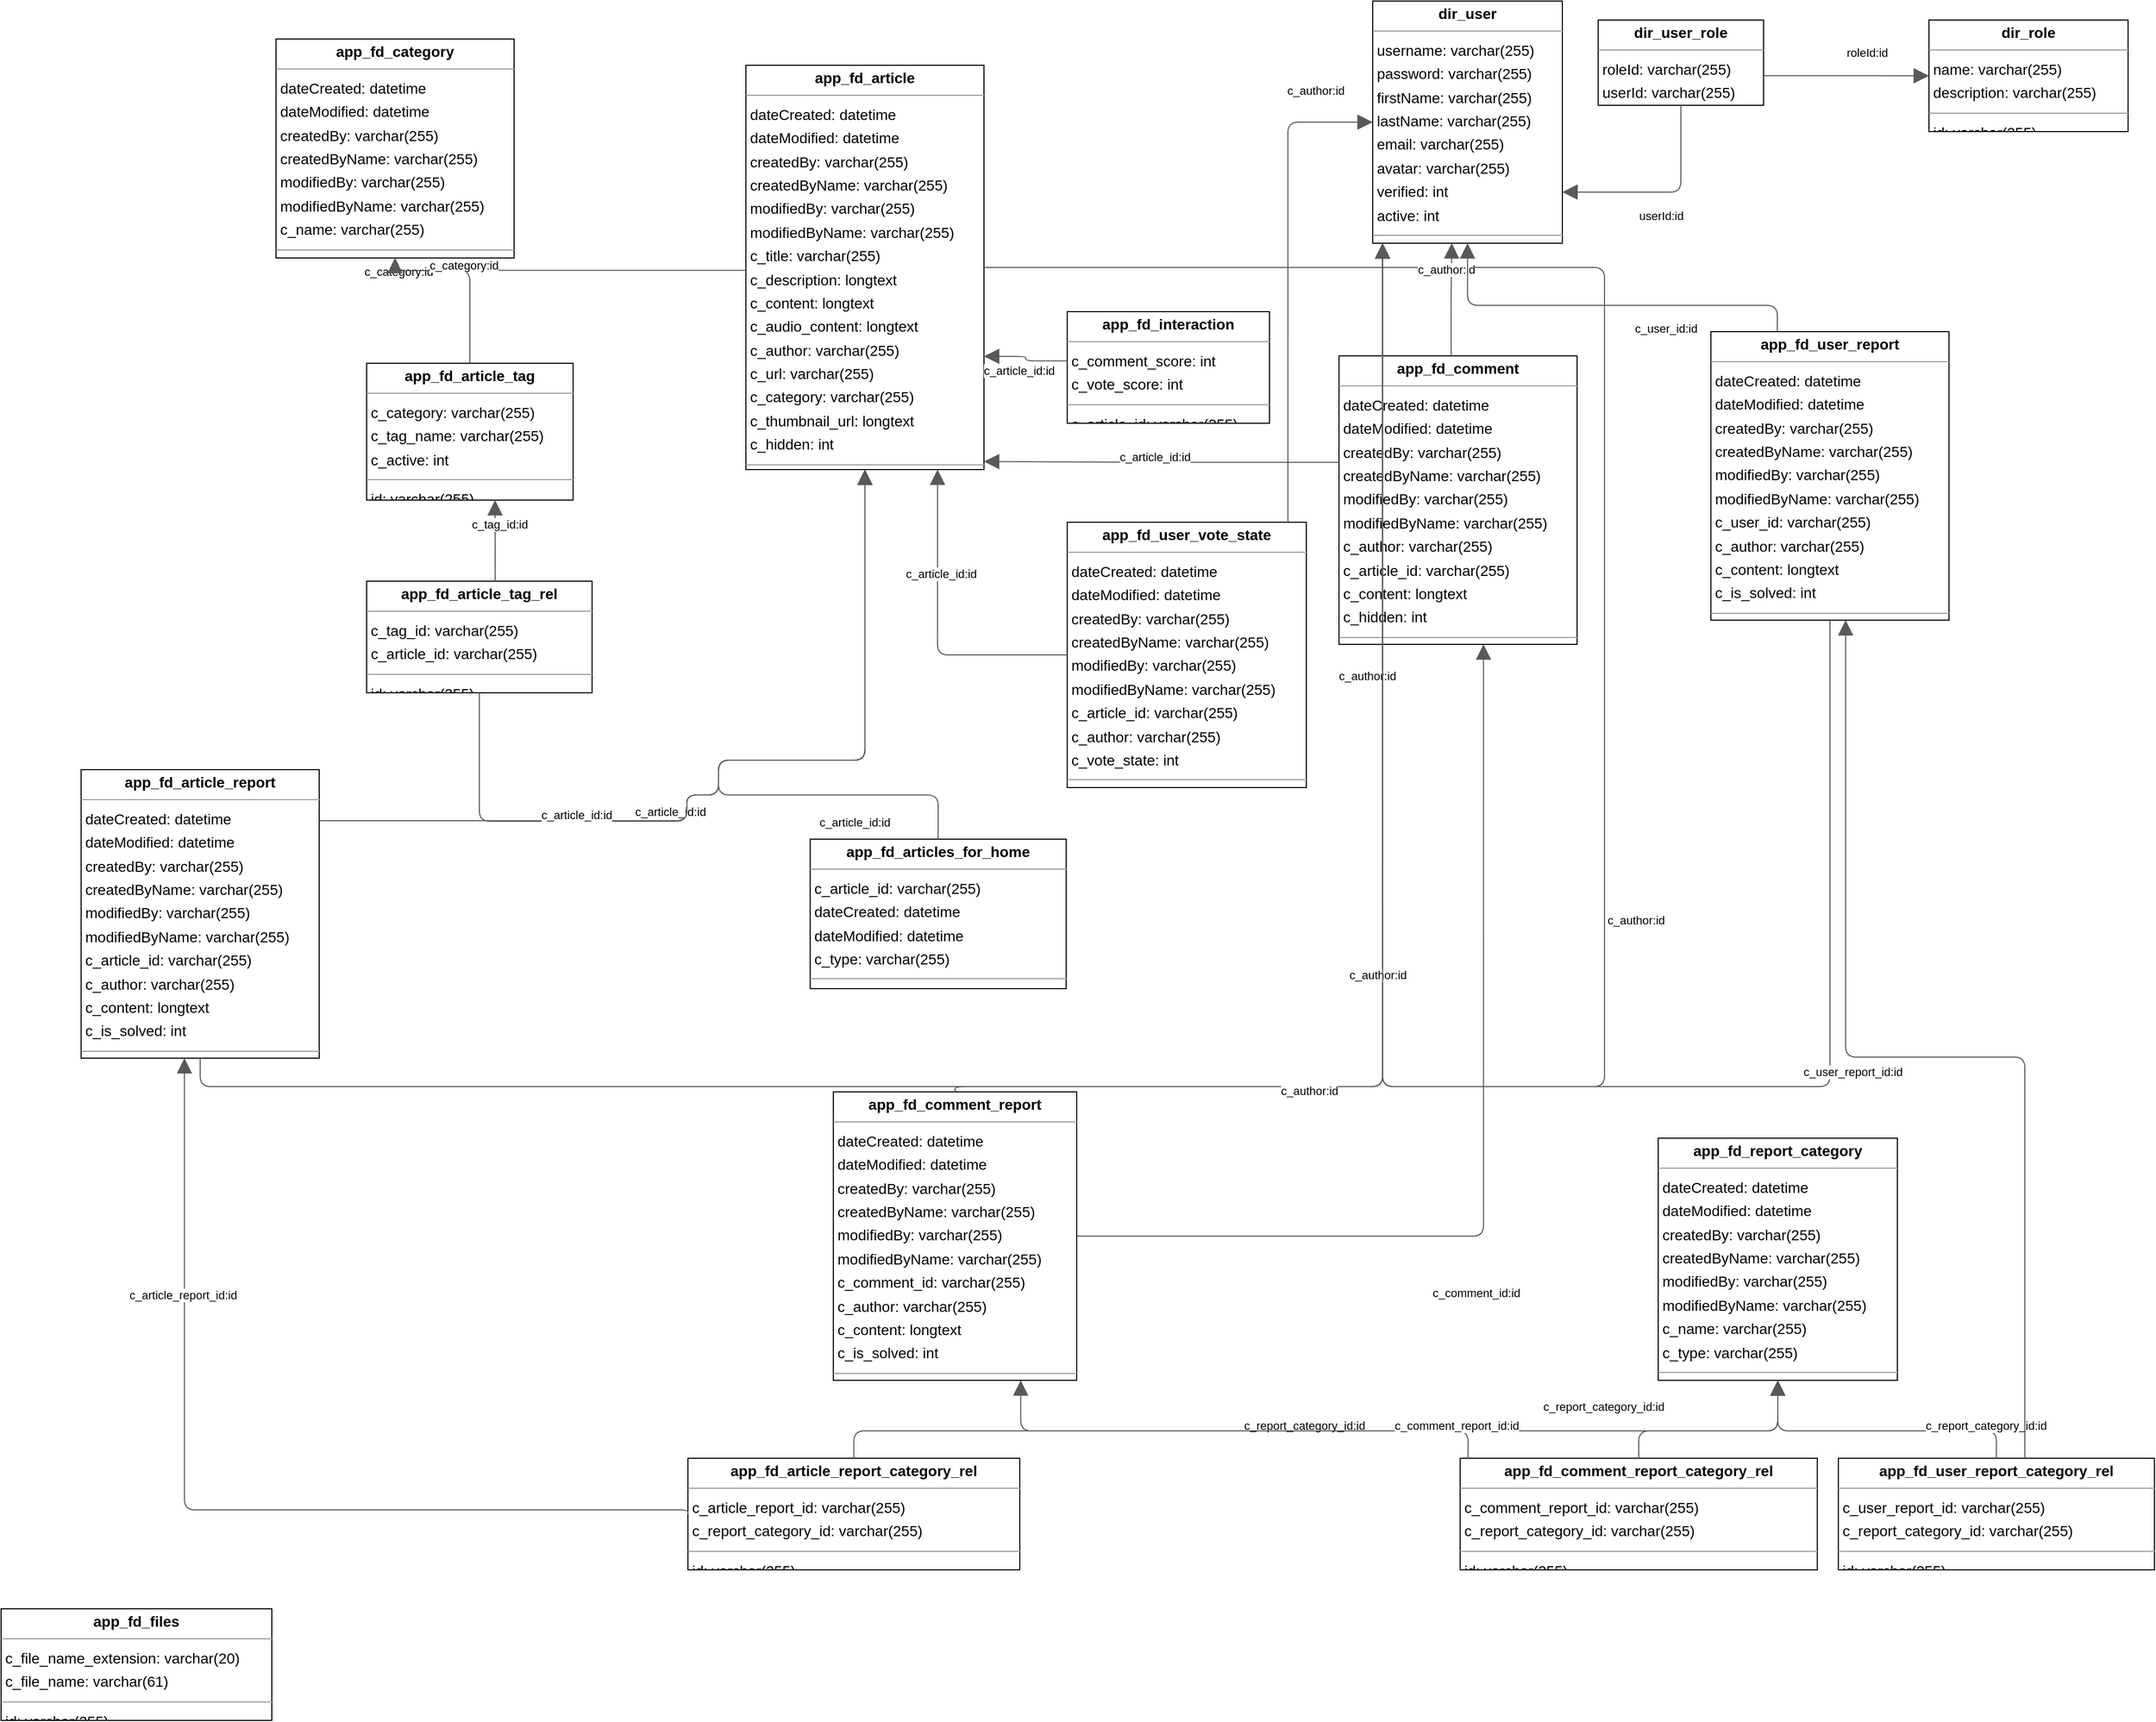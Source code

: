 <mxGraphModel dx="0" dy="0" grid="1" gridSize="10" guides="1" tooltips="1" connect="1" arrows="1" fold="1" page="0" pageScale="1" background="none" math="0" shadow="0">
  <root>
    <mxCell id="0" />
    <mxCell id="1" parent="0" />
    <mxCell id="node13" parent="1" vertex="1" value="&lt;p style=&quot;margin:0px;margin-top:4px;text-align:center;&quot;&gt;&lt;b&gt;app_fd_article&lt;/b&gt;&lt;/p&gt;&lt;hr size=&quot;1&quot;/&gt;&lt;p style=&quot;margin:0 0 0 4px;line-height:1.6;&quot;&gt; dateCreated: datetime&lt;br/&gt; dateModified: datetime&lt;br/&gt; createdBy: varchar(255)&lt;br/&gt; createdByName: varchar(255)&lt;br/&gt; modifiedBy: varchar(255)&lt;br/&gt; modifiedByName: varchar(255)&lt;br/&gt; c_title: varchar(255)&lt;br/&gt; c_description: longtext&lt;br/&gt; c_content: longtext&lt;br/&gt; c_audio_content: longtext&lt;br/&gt; c_author: varchar(255)&lt;br/&gt; c_url: varchar(255)&lt;br/&gt; c_category: varchar(255)&lt;br/&gt; c_thumbnail_url: longtext&lt;br/&gt; c_hidden: int&lt;/p&gt;&lt;hr size=&quot;1&quot;/&gt;&lt;p style=&quot;margin:0 0 0 4px;line-height:1.6;&quot;&gt; id: varchar(255)&lt;/p&gt;" style="verticalAlign=top;align=left;overflow=fill;fontSize=14;fontFamily=Helvetica;html=1;rounded=0;shadow=0;comic=0;labelBackgroundColor=none;strokeWidth=1;">
      <mxGeometry x="537" y="-131" width="226" height="384" as="geometry" />
    </mxCell>
    <mxCell id="node8" parent="1" vertex="1" value="&lt;p style=&quot;margin:0px;margin-top:4px;text-align:center;&quot;&gt;&lt;b&gt;app_fd_article_report&lt;/b&gt;&lt;/p&gt;&lt;hr size=&quot;1&quot;/&gt;&lt;p style=&quot;margin:0 0 0 4px;line-height:1.6;&quot;&gt; dateCreated: datetime&lt;br/&gt; dateModified: datetime&lt;br/&gt; createdBy: varchar(255)&lt;br/&gt; createdByName: varchar(255)&lt;br/&gt; modifiedBy: varchar(255)&lt;br/&gt; modifiedByName: varchar(255)&lt;br/&gt; c_article_id: varchar(255)&lt;br/&gt; c_author: varchar(255)&lt;br/&gt; c_content: longtext&lt;br/&gt; c_is_solved: int&lt;/p&gt;&lt;hr size=&quot;1&quot;/&gt;&lt;p style=&quot;margin:0 0 0 4px;line-height:1.6;&quot;&gt; id: varchar(255)&lt;/p&gt;" style="verticalAlign=top;align=left;overflow=fill;fontSize=14;fontFamily=Helvetica;html=1;rounded=0;shadow=0;comic=0;labelBackgroundColor=none;strokeWidth=1;">
      <mxGeometry x="-94" y="538" width="226" height="274" as="geometry" />
    </mxCell>
    <mxCell id="node7" parent="1" vertex="1" value="&lt;p style=&quot;margin:0px;margin-top:4px;text-align:center;&quot;&gt;&lt;b&gt;app_fd_article_report_category_rel&lt;/b&gt;&lt;/p&gt;&lt;hr size=&quot;1&quot;/&gt;&lt;p style=&quot;margin:0 0 0 4px;line-height:1.6;&quot;&gt; c_article_report_id: varchar(255)&lt;br/&gt; c_report_category_id: varchar(255)&lt;/p&gt;&lt;hr size=&quot;1&quot;/&gt;&lt;p style=&quot;margin:0 0 0 4px;line-height:1.6;&quot;&gt; id: varchar(255)&lt;/p&gt;" style="verticalAlign=top;align=left;overflow=fill;fontSize=14;fontFamily=Helvetica;html=1;rounded=0;shadow=0;comic=0;labelBackgroundColor=none;strokeWidth=1;">
      <mxGeometry x="482" y="1192" width="315" height="106" as="geometry" />
    </mxCell>
    <mxCell id="node12" parent="1" vertex="1" value="&lt;p style=&quot;margin:0px;margin-top:4px;text-align:center;&quot;&gt;&lt;b&gt;app_fd_article_tag&lt;/b&gt;&lt;/p&gt;&lt;hr size=&quot;1&quot;/&gt;&lt;p style=&quot;margin:0 0 0 4px;line-height:1.6;&quot;&gt; c_category: varchar(255)&lt;br/&gt; c_tag_name: varchar(255)&lt;br/&gt; c_active: int&lt;/p&gt;&lt;hr size=&quot;1&quot;/&gt;&lt;p style=&quot;margin:0 0 0 4px;line-height:1.6;&quot;&gt; id: varchar(255)&lt;/p&gt;" style="verticalAlign=top;align=left;overflow=fill;fontSize=14;fontFamily=Helvetica;html=1;rounded=0;shadow=0;comic=0;labelBackgroundColor=none;strokeWidth=1;">
      <mxGeometry x="177" y="152" width="196" height="130" as="geometry" />
    </mxCell>
    <mxCell id="node1" parent="1" vertex="1" value="&lt;p style=&quot;margin:0px;margin-top:4px;text-align:center;&quot;&gt;&lt;b&gt;app_fd_article_tag_rel&lt;/b&gt;&lt;/p&gt;&lt;hr size=&quot;1&quot;/&gt;&lt;p style=&quot;margin:0 0 0 4px;line-height:1.6;&quot;&gt; c_tag_id: varchar(255)&lt;br/&gt; c_article_id: varchar(255)&lt;/p&gt;&lt;hr size=&quot;1&quot;/&gt;&lt;p style=&quot;margin:0 0 0 4px;line-height:1.6;&quot;&gt; id: varchar(255)&lt;/p&gt;" style="verticalAlign=top;align=left;overflow=fill;fontSize=14;fontFamily=Helvetica;html=1;rounded=0;shadow=0;comic=0;labelBackgroundColor=none;strokeWidth=1;">
      <mxGeometry x="177" y="359" width="214" height="106" as="geometry" />
    </mxCell>
    <mxCell id="node10" parent="1" vertex="1" value="&lt;p style=&quot;margin:0px;margin-top:4px;text-align:center;&quot;&gt;&lt;b&gt;app_fd_articles_for_home&lt;/b&gt;&lt;/p&gt;&lt;hr size=&quot;1&quot;/&gt;&lt;p style=&quot;margin:0 0 0 4px;line-height:1.6;&quot;&gt; c_article_id: varchar(255)&lt;br/&gt; dateCreated: datetime&lt;br/&gt; dateModified: datetime&lt;br/&gt; c_type: varchar(255)&lt;/p&gt;&lt;hr size=&quot;1&quot;/&gt;&lt;p style=&quot;margin:0 0 0 4px;line-height:1.6;&quot;&gt; id: varchar(255)&lt;/p&gt;" style="verticalAlign=top;align=left;overflow=fill;fontSize=14;fontFamily=Helvetica;html=1;rounded=0;shadow=0;comic=0;labelBackgroundColor=none;strokeWidth=1;">
      <mxGeometry x="598" y="604" width="243" height="142" as="geometry" />
    </mxCell>
    <mxCell id="node11" parent="1" vertex="1" value="&lt;p style=&quot;margin:0px;margin-top:4px;text-align:center;&quot;&gt;&lt;b&gt;app_fd_category&lt;/b&gt;&lt;/p&gt;&lt;hr size=&quot;1&quot;/&gt;&lt;p style=&quot;margin:0 0 0 4px;line-height:1.6;&quot;&gt; dateCreated: datetime&lt;br/&gt; dateModified: datetime&lt;br/&gt; createdBy: varchar(255)&lt;br/&gt; createdByName: varchar(255)&lt;br/&gt; modifiedBy: varchar(255)&lt;br/&gt; modifiedByName: varchar(255)&lt;br/&gt; c_name: varchar(255)&lt;/p&gt;&lt;hr size=&quot;1&quot;/&gt;&lt;p style=&quot;margin:0 0 0 4px;line-height:1.6;&quot;&gt; id: varchar(255)&lt;/p&gt;" style="verticalAlign=top;align=left;overflow=fill;fontSize=14;fontFamily=Helvetica;html=1;rounded=0;shadow=0;comic=0;labelBackgroundColor=none;strokeWidth=1;">
      <mxGeometry x="91" y="-156" width="226" height="208" as="geometry" />
    </mxCell>
    <mxCell id="node2" parent="1" vertex="1" value="&lt;p style=&quot;margin:0px;margin-top:4px;text-align:center;&quot;&gt;&lt;b&gt;app_fd_comment&lt;/b&gt;&lt;/p&gt;&lt;hr size=&quot;1&quot;/&gt;&lt;p style=&quot;margin:0 0 0 4px;line-height:1.6;&quot;&gt; dateCreated: datetime&lt;br/&gt; dateModified: datetime&lt;br/&gt; createdBy: varchar(255)&lt;br/&gt; createdByName: varchar(255)&lt;br/&gt; modifiedBy: varchar(255)&lt;br/&gt; modifiedByName: varchar(255)&lt;br/&gt; c_author: varchar(255)&lt;br/&gt; c_article_id: varchar(255)&lt;br/&gt; c_content: longtext&lt;br/&gt; c_hidden: int&lt;/p&gt;&lt;hr size=&quot;1&quot;/&gt;&lt;p style=&quot;margin:0 0 0 4px;line-height:1.6;&quot;&gt; id: varchar(255)&lt;/p&gt;" style="verticalAlign=top;align=left;overflow=fill;fontSize=14;fontFamily=Helvetica;html=1;rounded=0;shadow=0;comic=0;labelBackgroundColor=none;strokeWidth=1;">
      <mxGeometry x="1100" y="145" width="226" height="274" as="geometry" />
    </mxCell>
    <mxCell id="node6" parent="1" vertex="1" value="&lt;p style=&quot;margin:0px;margin-top:4px;text-align:center;&quot;&gt;&lt;b&gt;app_fd_comment_report&lt;/b&gt;&lt;/p&gt;&lt;hr size=&quot;1&quot;/&gt;&lt;p style=&quot;margin:0 0 0 4px;line-height:1.6;&quot;&gt; dateCreated: datetime&lt;br/&gt; dateModified: datetime&lt;br/&gt; createdBy: varchar(255)&lt;br/&gt; createdByName: varchar(255)&lt;br/&gt; modifiedBy: varchar(255)&lt;br/&gt; modifiedByName: varchar(255)&lt;br/&gt; c_comment_id: varchar(255)&lt;br/&gt; c_author: varchar(255)&lt;br/&gt; c_content: longtext&lt;br/&gt; c_is_solved: int&lt;/p&gt;&lt;hr size=&quot;1&quot;/&gt;&lt;p style=&quot;margin:0 0 0 4px;line-height:1.6;&quot;&gt; id: varchar(255)&lt;/p&gt;" style="verticalAlign=top;align=left;overflow=fill;fontSize=14;fontFamily=Helvetica;html=1;rounded=0;shadow=0;comic=0;labelBackgroundColor=none;strokeWidth=1;">
      <mxGeometry x="620" y="844" width="231" height="274" as="geometry" />
    </mxCell>
    <mxCell id="node17" parent="1" vertex="1" value="&lt;p style=&quot;margin:0px;margin-top:4px;text-align:center;&quot;&gt;&lt;b&gt;app_fd_comment_report_category_rel&lt;/b&gt;&lt;/p&gt;&lt;hr size=&quot;1&quot;/&gt;&lt;p style=&quot;margin:0 0 0 4px;line-height:1.6;&quot;&gt; c_comment_report_id: varchar(255)&lt;br/&gt; c_report_category_id: varchar(255)&lt;/p&gt;&lt;hr size=&quot;1&quot;/&gt;&lt;p style=&quot;margin:0 0 0 4px;line-height:1.6;&quot;&gt; id: varchar(255)&lt;/p&gt;" style="verticalAlign=top;align=left;overflow=fill;fontSize=14;fontFamily=Helvetica;html=1;rounded=0;shadow=0;comic=0;labelBackgroundColor=none;strokeWidth=1;">
      <mxGeometry x="1215" y="1192" width="339" height="106" as="geometry" />
    </mxCell>
    <mxCell id="node18" parent="1" vertex="1" value="&lt;p style=&quot;margin:0px;margin-top:4px;text-align:center;&quot;&gt;&lt;b&gt;app_fd_files&lt;/b&gt;&lt;/p&gt;&lt;hr size=&quot;1&quot;/&gt;&lt;p style=&quot;margin:0 0 0 4px;line-height:1.6;&quot;&gt; c_file_name_extension: varchar(20)&lt;br/&gt; c_file_name: varchar(61)&lt;/p&gt;&lt;hr size=&quot;1&quot;/&gt;&lt;p style=&quot;margin:0 0 0 4px;line-height:1.6;&quot;&gt; id: varchar(255)&lt;/p&gt;" style="verticalAlign=top;align=left;overflow=fill;fontSize=14;fontFamily=Helvetica;html=1;rounded=0;shadow=0;comic=0;labelBackgroundColor=none;strokeWidth=1;">
      <mxGeometry x="-170" y="1335" width="257" height="106" as="geometry" />
    </mxCell>
    <mxCell id="node15" parent="1" vertex="1" value="&lt;p style=&quot;margin:0px;margin-top:4px;text-align:center;&quot;&gt;&lt;b&gt;app_fd_interaction&lt;/b&gt;&lt;/p&gt;&lt;hr size=&quot;1&quot;/&gt;&lt;p style=&quot;margin:0 0 0 4px;line-height:1.6;&quot;&gt; c_comment_score: int&lt;br/&gt; c_vote_score: int&lt;/p&gt;&lt;hr size=&quot;1&quot;/&gt;&lt;p style=&quot;margin:0 0 0 4px;line-height:1.6;&quot;&gt; c_article_id: varchar(255)&lt;/p&gt;" style="verticalAlign=top;align=left;overflow=fill;fontSize=14;fontFamily=Helvetica;html=1;rounded=0;shadow=0;comic=0;labelBackgroundColor=none;strokeWidth=1;">
      <mxGeometry x="842" y="103" width="192" height="106" as="geometry" />
    </mxCell>
    <mxCell id="node0" parent="1" vertex="1" value="&lt;p style=&quot;margin:0px;margin-top:4px;text-align:center;&quot;&gt;&lt;b&gt;app_fd_report_category&lt;/b&gt;&lt;/p&gt;&lt;hr size=&quot;1&quot;/&gt;&lt;p style=&quot;margin:0 0 0 4px;line-height:1.6;&quot;&gt; dateCreated: datetime&lt;br/&gt; dateModified: datetime&lt;br/&gt; createdBy: varchar(255)&lt;br/&gt; createdByName: varchar(255)&lt;br/&gt; modifiedBy: varchar(255)&lt;br/&gt; modifiedByName: varchar(255)&lt;br/&gt; c_name: varchar(255)&lt;br/&gt; c_type: varchar(255)&lt;/p&gt;&lt;hr size=&quot;1&quot;/&gt;&lt;p style=&quot;margin:0 0 0 4px;line-height:1.6;&quot;&gt; id: varchar(255)&lt;/p&gt;" style="verticalAlign=top;align=left;overflow=fill;fontSize=14;fontFamily=Helvetica;html=1;rounded=0;shadow=0;comic=0;labelBackgroundColor=none;strokeWidth=1;">
      <mxGeometry x="1403" y="888" width="227" height="230" as="geometry" />
    </mxCell>
    <mxCell id="node16" parent="1" vertex="1" value="&lt;p style=&quot;margin:0px;margin-top:4px;text-align:center;&quot;&gt;&lt;b&gt;app_fd_user_report&lt;/b&gt;&lt;/p&gt;&lt;hr size=&quot;1&quot;/&gt;&lt;p style=&quot;margin:0 0 0 4px;line-height:1.6;&quot;&gt; dateCreated: datetime&lt;br/&gt; dateModified: datetime&lt;br/&gt; createdBy: varchar(255)&lt;br/&gt; createdByName: varchar(255)&lt;br/&gt; modifiedBy: varchar(255)&lt;br/&gt; modifiedByName: varchar(255)&lt;br/&gt; c_user_id: varchar(255)&lt;br/&gt; c_author: varchar(255)&lt;br/&gt; c_content: longtext&lt;br/&gt; c_is_solved: int&lt;/p&gt;&lt;hr size=&quot;1&quot;/&gt;&lt;p style=&quot;margin:0 0 0 4px;line-height:1.6;&quot;&gt; id: varchar(255)&lt;/p&gt;" style="verticalAlign=top;align=left;overflow=fill;fontSize=14;fontFamily=Helvetica;html=1;rounded=0;shadow=0;comic=0;labelBackgroundColor=none;strokeWidth=1;">
      <mxGeometry x="1453" y="122" width="226" height="274" as="geometry" />
    </mxCell>
    <mxCell id="node9" parent="1" vertex="1" value="&lt;p style=&quot;margin:0px;margin-top:4px;text-align:center;&quot;&gt;&lt;b&gt;app_fd_user_report_category_rel&lt;/b&gt;&lt;/p&gt;&lt;hr size=&quot;1&quot;/&gt;&lt;p style=&quot;margin:0 0 0 4px;line-height:1.6;&quot;&gt; c_user_report_id: varchar(255)&lt;br/&gt; c_report_category_id: varchar(255)&lt;/p&gt;&lt;hr size=&quot;1&quot;/&gt;&lt;p style=&quot;margin:0 0 0 4px;line-height:1.6;&quot;&gt; id: varchar(255)&lt;/p&gt;" style="verticalAlign=top;align=left;overflow=fill;fontSize=14;fontFamily=Helvetica;html=1;rounded=0;shadow=0;comic=0;labelBackgroundColor=none;strokeWidth=1;">
      <mxGeometry x="1574" y="1192" width="300" height="106" as="geometry" />
    </mxCell>
    <mxCell id="node14" parent="1" vertex="1" value="&lt;p style=&quot;margin:0px;margin-top:4px;text-align:center;&quot;&gt;&lt;b&gt;app_fd_user_vote_state&lt;/b&gt;&lt;/p&gt;&lt;hr size=&quot;1&quot;/&gt;&lt;p style=&quot;margin:0 0 0 4px;line-height:1.6;&quot;&gt; dateCreated: datetime&lt;br/&gt; dateModified: datetime&lt;br/&gt; createdBy: varchar(255)&lt;br/&gt; createdByName: varchar(255)&lt;br/&gt; modifiedBy: varchar(255)&lt;br/&gt; modifiedByName: varchar(255)&lt;br/&gt; c_article_id: varchar(255)&lt;br/&gt; c_author: varchar(255)&lt;br/&gt; c_vote_state: int&lt;/p&gt;&lt;hr size=&quot;1&quot;/&gt;&lt;p style=&quot;margin:0 0 0 4px;line-height:1.6;&quot;&gt; id: varchar(255)&lt;/p&gt;" style="verticalAlign=top;align=left;overflow=fill;fontSize=14;fontFamily=Helvetica;html=1;rounded=0;shadow=0;comic=0;labelBackgroundColor=none;strokeWidth=1;">
      <mxGeometry x="842" y="303" width="227" height="252" as="geometry" />
    </mxCell>
    <mxCell id="node5" parent="1" vertex="1" value="&lt;p style=&quot;margin:0px;margin-top:4px;text-align:center;&quot;&gt;&lt;b&gt;dir_role&lt;/b&gt;&lt;/p&gt;&lt;hr size=&quot;1&quot;/&gt;&lt;p style=&quot;margin:0 0 0 4px;line-height:1.6;&quot;&gt; name: varchar(255)&lt;br/&gt; description: varchar(255)&lt;/p&gt;&lt;hr size=&quot;1&quot;/&gt;&lt;p style=&quot;margin:0 0 0 4px;line-height:1.6;&quot;&gt; id: varchar(255)&lt;/p&gt;" style="verticalAlign=top;align=left;overflow=fill;fontSize=14;fontFamily=Helvetica;html=1;rounded=0;shadow=0;comic=0;labelBackgroundColor=none;strokeWidth=1;">
      <mxGeometry x="1660" y="-174" width="189" height="106" as="geometry" />
    </mxCell>
    <mxCell id="node3" parent="1" vertex="1" value="&lt;p style=&quot;margin:0px;margin-top:4px;text-align:center;&quot;&gt;&lt;b&gt;dir_user&lt;/b&gt;&lt;/p&gt;&lt;hr size=&quot;1&quot;/&gt;&lt;p style=&quot;margin:0 0 0 4px;line-height:1.6;&quot;&gt; username: varchar(255)&lt;br/&gt; password: varchar(255)&lt;br/&gt; firstName: varchar(255)&lt;br/&gt; lastName: varchar(255)&lt;br/&gt; email: varchar(255)&lt;br/&gt; avatar: varchar(255)&lt;br/&gt; verified: int&lt;br/&gt; active: int&lt;/p&gt;&lt;hr size=&quot;1&quot;/&gt;&lt;p style=&quot;margin:0 0 0 4px;line-height:1.6;&quot;&gt; id: varchar(255)&lt;/p&gt;" style="verticalAlign=top;align=left;overflow=fill;fontSize=14;fontFamily=Helvetica;html=1;rounded=0;shadow=0;comic=0;labelBackgroundColor=none;strokeWidth=1;">
      <mxGeometry x="1132" y="-192" width="180" height="230" as="geometry" />
    </mxCell>
    <mxCell id="node4" parent="1" vertex="1" value="&lt;p style=&quot;margin:0px;margin-top:4px;text-align:center;&quot;&gt;&lt;b&gt;dir_user_role&lt;/b&gt;&lt;/p&gt;&lt;hr size=&quot;1&quot;/&gt;&lt;p style=&quot;margin:0 0 0 4px;line-height:1.6;&quot;&gt; roleId: varchar(255)&lt;br/&gt; userId: varchar(255)&lt;/p&gt;" style="verticalAlign=top;align=left;overflow=fill;fontSize=14;fontFamily=Helvetica;html=1;rounded=0;shadow=0;comic=0;labelBackgroundColor=none;strokeWidth=1;">
      <mxGeometry x="1346" y="-174" width="157" height="81" as="geometry" />
    </mxCell>
    <mxCell id="edge17" edge="1" value="" parent="1" source="node13" target="node11" style="html=1;rounded=1;edgeStyle=orthogonalEdgeStyle;dashed=0;startArrow=none;endArrow=block;endSize=12;strokeColor=#595959;exitX=0.000;exitY=0.507;exitDx=0;exitDy=0;entryX=0.500;entryY=1.000;entryDx=0;entryDy=0;">
      <mxGeometry width="50" height="50" relative="1" as="geometry">
        <Array as="points">
          <mxPoint x="204" y="64" />
        </Array>
      </mxGeometry>
    </mxCell>
    <mxCell id="label104" parent="edge17" vertex="1" connectable="0" value="c_category:id" style="edgeLabel;resizable=0;html=1;align=left;verticalAlign=top;strokeColor=default;">
      <mxGeometry x="173" y="52" as="geometry" />
    </mxCell>
    <mxCell id="edge21" edge="1" value="" parent="1" source="node13" target="node3" style="html=1;rounded=1;edgeStyle=orthogonalEdgeStyle;dashed=0;startArrow=none;endArrow=block;endSize=12;strokeColor=#595959;exitX=1.000;exitY=0.500;exitDx=0;exitDy=0;entryX=0.052;entryY=1.000;entryDx=0;entryDy=0;">
      <mxGeometry width="50" height="50" relative="1" as="geometry">
        <Array as="points">
          <mxPoint x="1352" y="61" />
          <mxPoint x="1352" y="839" />
          <mxPoint x="1141" y="839" />
        </Array>
      </mxGeometry>
    </mxCell>
    <mxCell id="label128" parent="edge21" vertex="1" connectable="0" value="c_author:id" style="edgeLabel;resizable=0;html=1;align=left;verticalAlign=top;strokeColor=default;">
      <mxGeometry x="1353" y="668" as="geometry" />
    </mxCell>
    <mxCell id="edge3" edge="1" value="" parent="1" source="node8" target="node13" style="html=1;rounded=1;edgeStyle=orthogonalEdgeStyle;dashed=0;startArrow=none;endArrow=block;endSize=12;strokeColor=#595959;exitX=1.000;exitY=0.177;exitDx=0;exitDy=0;entryX=0.500;entryY=1.000;entryDx=0;entryDy=0;">
      <mxGeometry width="50" height="50" relative="1" as="geometry">
        <Array as="points">
          <mxPoint x="481" y="587" />
          <mxPoint x="481" y="562" />
          <mxPoint x="511" y="562" />
          <mxPoint x="511" y="529" />
          <mxPoint x="650" y="529" />
        </Array>
      </mxGeometry>
    </mxCell>
    <mxCell id="label20" parent="edge3" vertex="1" connectable="0" value="c_article_id:id" style="edgeLabel;resizable=0;html=1;align=left;verticalAlign=top;strokeColor=default;">
      <mxGeometry x="430" y="565" as="geometry" />
    </mxCell>
    <mxCell id="edge16" edge="1" value="" parent="1" source="node8" target="node3" style="html=1;rounded=1;edgeStyle=orthogonalEdgeStyle;dashed=0;startArrow=none;endArrow=block;endSize=12;strokeColor=#595959;exitX=0.500;exitY=1.000;exitDx=0;exitDy=0;entryX=0.052;entryY=1.000;entryDx=0;entryDy=0;">
      <mxGeometry width="50" height="50" relative="1" as="geometry">
        <Array as="points">
          <mxPoint x="19" y="839" />
          <mxPoint x="1141" y="839" />
        </Array>
      </mxGeometry>
    </mxCell>
    <mxCell id="label98" parent="edge16" vertex="1" connectable="0" value="c_author:id" style="edgeLabel;resizable=0;html=1;align=left;verticalAlign=top;strokeColor=default;">
      <mxGeometry x="1098" y="436" as="geometry" />
    </mxCell>
    <mxCell id="edge19" edge="1" value="" parent="1" source="node7" target="node8" style="html=1;rounded=1;edgeStyle=orthogonalEdgeStyle;dashed=0;startArrow=none;endArrow=block;endSize=12;strokeColor=#595959;exitX=0.000;exitY=0.500;exitDx=0;exitDy=0;entryX=0.434;entryY=1.000;entryDx=0;entryDy=0;">
      <mxGeometry width="50" height="50" relative="1" as="geometry">
        <Array as="points">
          <mxPoint x="4" y="1241" />
        </Array>
      </mxGeometry>
    </mxCell>
    <mxCell id="label116" parent="edge19" vertex="1" connectable="0" value="c_article_report_id:id" style="edgeLabel;resizable=0;html=1;align=left;verticalAlign=top;strokeColor=default;">
      <mxGeometry x="-50" y="1024" as="geometry" />
    </mxCell>
    <mxCell id="edge24" edge="1" value="" parent="1" source="node7" target="node0" style="html=1;rounded=1;edgeStyle=orthogonalEdgeStyle;dashed=0;startArrow=none;endArrow=block;endSize=12;strokeColor=#595959;exitX=0.500;exitY=0.000;exitDx=0;exitDy=0;entryX=0.500;entryY=1.000;entryDx=0;entryDy=0;">
      <mxGeometry width="50" height="50" relative="1" as="geometry">
        <Array as="points">
          <mxPoint x="639" y="1166" />
          <mxPoint x="1516" y="1166" />
        </Array>
      </mxGeometry>
    </mxCell>
    <mxCell id="label146" parent="edge24" vertex="1" connectable="0" value="c_report_category_id:id" style="edgeLabel;resizable=0;html=1;align=left;verticalAlign=top;strokeColor=default;">
      <mxGeometry x="1008" y="1148" as="geometry" />
    </mxCell>
    <mxCell id="edge8" edge="1" value="" parent="1" source="node12" target="node11" style="html=1;rounded=1;edgeStyle=orthogonalEdgeStyle;dashed=0;startArrow=none;endArrow=block;endSize=12;strokeColor=#595959;exitX=0.500;exitY=0.000;exitDx=0;exitDy=0;entryX=0.500;entryY=1.000;entryDx=0;entryDy=0;">
      <mxGeometry width="50" height="50" relative="1" as="geometry">
        <Array as="points">
          <mxPoint x="275" y="64" />
          <mxPoint x="204" y="64" />
        </Array>
      </mxGeometry>
    </mxCell>
    <mxCell id="label50" parent="edge8" vertex="1" connectable="0" value="c_category:id" style="edgeLabel;resizable=0;html=1;align=left;verticalAlign=top;strokeColor=default;">
      <mxGeometry x="235" y="46" as="geometry" />
    </mxCell>
    <mxCell id="edge5" edge="1" value="" parent="1" source="node1" target="node13" style="html=1;rounded=1;edgeStyle=orthogonalEdgeStyle;dashed=0;startArrow=none;endArrow=block;endSize=12;strokeColor=#595959;exitX=0.500;exitY=1.000;exitDx=0;exitDy=0;entryX=0.500;entryY=1.000;entryDx=0;entryDy=0;">
      <mxGeometry width="50" height="50" relative="1" as="geometry">
        <Array as="points">
          <mxPoint x="284" y="587" />
          <mxPoint x="481" y="587" />
          <mxPoint x="481" y="562" />
          <mxPoint x="511" y="562" />
          <mxPoint x="511" y="529" />
          <mxPoint x="650" y="529" />
        </Array>
      </mxGeometry>
    </mxCell>
    <mxCell id="label32" parent="edge5" vertex="1" connectable="0" value="c_article_id:id" style="edgeLabel;resizable=0;html=1;align=left;verticalAlign=top;strokeColor=default;">
      <mxGeometry x="341" y="568" as="geometry" />
    </mxCell>
    <mxCell id="edge7" edge="1" value="" parent="1" source="node1" target="node12" style="html=1;rounded=1;edgeStyle=orthogonalEdgeStyle;dashed=0;startArrow=none;endArrow=block;endSize=12;strokeColor=#595959;exitX=0.570;exitY=0.000;exitDx=0;exitDy=0;entryX=0.622;entryY=1.000;entryDx=0;entryDy=0;">
      <mxGeometry width="50" height="50" relative="1" as="geometry">
        <Array as="points" />
      </mxGeometry>
    </mxCell>
    <mxCell id="label44" parent="edge7" vertex="1" connectable="0" value="c_tag_id:id" style="edgeLabel;resizable=0;html=1;align=left;verticalAlign=top;strokeColor=default;">
      <mxGeometry x="275" y="292" as="geometry" />
    </mxCell>
    <mxCell id="edge11" edge="1" value="" parent="1" source="node10" target="node13" style="html=1;rounded=1;edgeStyle=orthogonalEdgeStyle;dashed=0;startArrow=none;endArrow=block;endSize=12;strokeColor=#595959;exitX=0.500;exitY=0.000;exitDx=0;exitDy=0;entryX=0.500;entryY=1.000;entryDx=0;entryDy=0;">
      <mxGeometry width="50" height="50" relative="1" as="geometry">
        <Array as="points">
          <mxPoint x="719" y="562" />
          <mxPoint x="511" y="562" />
          <mxPoint x="511" y="529" />
          <mxPoint x="650" y="529" />
        </Array>
      </mxGeometry>
    </mxCell>
    <mxCell id="label68" parent="edge11" vertex="1" connectable="0" value="c_article_id:id" style="edgeLabel;resizable=0;html=1;align=left;verticalAlign=top;strokeColor=default;">
      <mxGeometry x="605" y="575" as="geometry" />
    </mxCell>
    <mxCell id="edge22" edge="1" value="" parent="1" source="node2" target="node13" style="html=1;rounded=1;edgeStyle=orthogonalEdgeStyle;dashed=0;startArrow=none;endArrow=block;endSize=12;strokeColor=#595959;exitX=0.000;exitY=0.369;exitDx=0;exitDy=0;entryX=1.000;entryY=0.980;entryDx=0;entryDy=0;">
      <mxGeometry width="50" height="50" relative="1" as="geometry">
        <Array as="points" />
      </mxGeometry>
    </mxCell>
    <mxCell id="label134" parent="edge22" vertex="1" connectable="0" value="c_article_id:id" style="edgeLabel;resizable=0;html=1;align=left;verticalAlign=top;strokeColor=default;">
      <mxGeometry x="890" y="228" as="geometry" />
    </mxCell>
    <mxCell id="edge23" edge="1" value="" parent="1" source="node2" target="node3" style="html=1;rounded=1;edgeStyle=orthogonalEdgeStyle;dashed=0;startArrow=none;endArrow=block;endSize=12;strokeColor=#595959;exitX=0.471;exitY=0.000;exitDx=0;exitDy=0;entryX=0.417;entryY=1.000;entryDx=0;entryDy=0;">
      <mxGeometry width="50" height="50" relative="1" as="geometry">
        <Array as="points" />
      </mxGeometry>
    </mxCell>
    <mxCell id="label140" parent="edge23" vertex="1" connectable="0" value="c_author:id" style="edgeLabel;resizable=0;html=1;align=left;verticalAlign=top;strokeColor=default;">
      <mxGeometry x="1173" y="50" as="geometry" />
    </mxCell>
    <mxCell id="edge14" edge="1" value="" parent="1" source="node6" target="node2" style="html=1;rounded=1;edgeStyle=orthogonalEdgeStyle;dashed=0;startArrow=none;endArrow=block;endSize=12;strokeColor=#595959;exitX=1.000;exitY=0.500;exitDx=0;exitDy=0;entryX=0.607;entryY=1.000;entryDx=0;entryDy=0;">
      <mxGeometry width="50" height="50" relative="1" as="geometry">
        <Array as="points">
          <mxPoint x="1238" y="981" />
        </Array>
      </mxGeometry>
    </mxCell>
    <mxCell id="label86" parent="edge14" vertex="1" connectable="0" value="c_comment_id:id" style="edgeLabel;resizable=0;html=1;align=left;verticalAlign=top;strokeColor=default;">
      <mxGeometry x="1187" y="1022" as="geometry" />
    </mxCell>
    <mxCell id="edge1" edge="1" value="" parent="1" source="node6" target="node3" style="html=1;rounded=1;edgeStyle=orthogonalEdgeStyle;dashed=0;startArrow=none;endArrow=block;endSize=12;strokeColor=#595959;exitX=0.500;exitY=0.000;exitDx=0;exitDy=0;entryX=0.052;entryY=1.000;entryDx=0;entryDy=0;">
      <mxGeometry width="50" height="50" relative="1" as="geometry">
        <Array as="points">
          <mxPoint x="735" y="839" />
          <mxPoint x="1141" y="839" />
        </Array>
      </mxGeometry>
    </mxCell>
    <mxCell id="label8" parent="edge1" vertex="1" connectable="0" value="c_author:id" style="edgeLabel;resizable=0;html=1;align=left;verticalAlign=top;strokeColor=default;">
      <mxGeometry x="1108" y="720" as="geometry" />
    </mxCell>
    <mxCell id="edge20" edge="1" value="" parent="1" source="node17" target="node6" style="html=1;rounded=1;edgeStyle=orthogonalEdgeStyle;dashed=0;startArrow=none;endArrow=block;endSize=12;strokeColor=#595959;exitX=0.022;exitY=0.000;exitDx=0;exitDy=0;entryX=0.770;entryY=1.000;entryDx=0;entryDy=0;">
      <mxGeometry width="50" height="50" relative="1" as="geometry">
        <Array as="points">
          <mxPoint x="1223" y="1166" />
          <mxPoint x="798" y="1166" />
        </Array>
      </mxGeometry>
    </mxCell>
    <mxCell id="label122" parent="edge20" vertex="1" connectable="0" value="c_comment_report_id:id" style="edgeLabel;resizable=0;html=1;align=left;verticalAlign=top;strokeColor=default;">
      <mxGeometry x="1151" y="1148" as="geometry" />
    </mxCell>
    <mxCell id="edge6" edge="1" value="" parent="1" source="node17" target="node0" style="html=1;rounded=1;edgeStyle=orthogonalEdgeStyle;dashed=0;startArrow=none;endArrow=block;endSize=12;strokeColor=#595959;exitX=0.500;exitY=0.000;exitDx=0;exitDy=0;entryX=0.500;entryY=1.000;entryDx=0;entryDy=0;">
      <mxGeometry width="50" height="50" relative="1" as="geometry">
        <Array as="points">
          <mxPoint x="1385" y="1166" />
          <mxPoint x="1516" y="1166" />
        </Array>
      </mxGeometry>
    </mxCell>
    <mxCell id="label38" parent="edge6" vertex="1" connectable="0" value="c_report_category_id:id" style="edgeLabel;resizable=0;html=1;align=left;verticalAlign=top;strokeColor=default;">
      <mxGeometry x="1292" y="1130" as="geometry" />
    </mxCell>
    <mxCell id="edge13" edge="1" value="" parent="1" source="node15" target="node13" style="html=1;rounded=1;edgeStyle=orthogonalEdgeStyle;dashed=0;startArrow=none;endArrow=block;endSize=12;strokeColor=#595959;exitX=0.000;exitY=0.441;exitDx=0;exitDy=0;entryX=1.000;entryY=0.720;entryDx=0;entryDy=0;">
      <mxGeometry width="50" height="50" relative="1" as="geometry">
        <Array as="points" />
      </mxGeometry>
    </mxCell>
    <mxCell id="label80" parent="edge13" vertex="1" connectable="0" value="c_article_id:id" style="edgeLabel;resizable=0;html=1;align=left;verticalAlign=top;strokeColor=default;">
      <mxGeometry x="761" y="146" as="geometry" />
    </mxCell>
    <mxCell id="edge4" edge="1" value="" parent="1" source="node16" target="node3" style="html=1;rounded=1;edgeStyle=orthogonalEdgeStyle;dashed=0;startArrow=none;endArrow=block;endSize=12;strokeColor=#595959;exitX=0.500;exitY=1.000;exitDx=0;exitDy=0;entryX=0.052;entryY=1.000;entryDx=0;entryDy=0;">
      <mxGeometry width="50" height="50" relative="1" as="geometry">
        <Array as="points">
          <mxPoint x="1566" y="839" />
          <mxPoint x="1141" y="839" />
        </Array>
      </mxGeometry>
    </mxCell>
    <mxCell id="label26" parent="edge4" vertex="1" connectable="0" value="c_author:id" style="edgeLabel;resizable=0;html=1;align=left;verticalAlign=top;strokeColor=default;">
      <mxGeometry x="1043" y="830" as="geometry" />
    </mxCell>
    <mxCell id="edge9" edge="1" value="" parent="1" source="node16" target="node3" style="html=1;rounded=1;edgeStyle=orthogonalEdgeStyle;dashed=0;startArrow=none;endArrow=block;endSize=12;strokeColor=#595959;exitX=0.279;exitY=0.000;exitDx=0;exitDy=0;entryX=0.500;entryY=1.000;entryDx=0;entryDy=0;">
      <mxGeometry width="50" height="50" relative="1" as="geometry">
        <Array as="points">
          <mxPoint x="1516" y="97" />
          <mxPoint x="1222" y="97" />
        </Array>
      </mxGeometry>
    </mxCell>
    <mxCell id="label56" parent="edge9" vertex="1" connectable="0" value="c_user_id:id" style="edgeLabel;resizable=0;html=1;align=left;verticalAlign=top;strokeColor=default;">
      <mxGeometry x="1379" y="106" as="geometry" />
    </mxCell>
    <mxCell id="edge10" edge="1" value="" parent="1" source="node9" target="node0" style="html=1;rounded=1;edgeStyle=orthogonalEdgeStyle;dashed=0;startArrow=none;endArrow=block;endSize=12;strokeColor=#595959;exitX=0.500;exitY=0.000;exitDx=0;exitDy=0;entryX=0.500;entryY=1.000;entryDx=0;entryDy=0;">
      <mxGeometry width="50" height="50" relative="1" as="geometry">
        <Array as="points">
          <mxPoint x="1724" y="1166" />
          <mxPoint x="1516" y="1166" />
        </Array>
      </mxGeometry>
    </mxCell>
    <mxCell id="label62" parent="edge10" vertex="1" connectable="0" value="c_report_category_id:id" style="edgeLabel;resizable=0;html=1;align=left;verticalAlign=top;strokeColor=default;">
      <mxGeometry x="1655" y="1148" as="geometry" />
    </mxCell>
    <mxCell id="edge0" edge="1" value="" parent="1" source="node9" target="node16" style="html=1;rounded=1;edgeStyle=orthogonalEdgeStyle;dashed=0;startArrow=none;endArrow=block;endSize=12;strokeColor=#595959;exitX=0.590;exitY=0.000;exitDx=0;exitDy=0;entryX=0.566;entryY=1.000;entryDx=0;entryDy=0;">
      <mxGeometry width="50" height="50" relative="1" as="geometry">
        <Array as="points">
          <mxPoint x="1751" y="811" />
          <mxPoint x="1581" y="811" />
        </Array>
      </mxGeometry>
    </mxCell>
    <mxCell id="label2" parent="edge0" vertex="1" connectable="0" value="c_user_report_id:id" style="edgeLabel;resizable=0;html=1;align=left;verticalAlign=top;strokeColor=default;">
      <mxGeometry x="1539" y="812" as="geometry" />
    </mxCell>
    <mxCell id="edge2" edge="1" value="" parent="1" source="node14" target="node13" style="html=1;rounded=1;edgeStyle=orthogonalEdgeStyle;dashed=0;startArrow=none;endArrow=block;endSize=12;strokeColor=#595959;exitX=0.000;exitY=0.500;exitDx=0;exitDy=0;entryX=0.805;entryY=1.000;entryDx=0;entryDy=0;">
      <mxGeometry width="50" height="50" relative="1" as="geometry">
        <Array as="points">
          <mxPoint x="719" y="429" />
        </Array>
      </mxGeometry>
    </mxCell>
    <mxCell id="label14" parent="edge2" vertex="1" connectable="0" value="c_article_id:id" style="edgeLabel;resizable=0;html=1;align=left;verticalAlign=top;strokeColor=default;">
      <mxGeometry x="687" y="339" as="geometry" />
    </mxCell>
    <mxCell id="edge15" edge="1" value="" parent="1" source="node14" target="node3" style="html=1;rounded=1;edgeStyle=orthogonalEdgeStyle;dashed=0;startArrow=none;endArrow=block;endSize=12;strokeColor=#595959;exitX=0.923;exitY=0.000;exitDx=0;exitDy=0;entryX=0.000;entryY=0.500;entryDx=0;entryDy=0;">
      <mxGeometry width="50" height="50" relative="1" as="geometry">
        <Array as="points">
          <mxPoint x="1052" y="-77" />
        </Array>
      </mxGeometry>
    </mxCell>
    <mxCell id="label92" parent="edge15" vertex="1" connectable="0" value="c_author:id" style="edgeLabel;resizable=0;html=1;align=left;verticalAlign=top;strokeColor=default;">
      <mxGeometry x="1049" y="-120" as="geometry" />
    </mxCell>
    <mxCell id="edge12" edge="1" value="" parent="1" source="node4" target="node5" style="html=1;rounded=1;edgeStyle=orthogonalEdgeStyle;dashed=0;startArrow=none;endArrow=block;endSize=12;strokeColor=#595959;exitX=1.000;exitY=0.653;exitDx=0;exitDy=0;entryX=0.000;entryY=0.500;entryDx=0;entryDy=0;">
      <mxGeometry width="50" height="50" relative="1" as="geometry">
        <Array as="points" />
      </mxGeometry>
    </mxCell>
    <mxCell id="label74" parent="edge12" vertex="1" connectable="0" value="roleId:id" style="edgeLabel;resizable=0;html=1;align=left;verticalAlign=top;strokeColor=default;">
      <mxGeometry x="1580" y="-156" as="geometry" />
    </mxCell>
    <mxCell id="edge18" edge="1" value="" parent="1" source="node4" target="node3" style="html=1;rounded=1;edgeStyle=orthogonalEdgeStyle;dashed=0;startArrow=none;endArrow=block;endSize=12;strokeColor=#595959;exitX=0.500;exitY=1.000;exitDx=0;exitDy=0;entryX=1.000;entryY=0.789;entryDx=0;entryDy=0;">
      <mxGeometry width="50" height="50" relative="1" as="geometry">
        <Array as="points">
          <mxPoint x="1424" y="-10" />
        </Array>
      </mxGeometry>
    </mxCell>
    <mxCell id="label110" parent="edge18" vertex="1" connectable="0" value="userId:id" style="edgeLabel;resizable=0;html=1;align=left;verticalAlign=top;strokeColor=default;">
      <mxGeometry x="1383" y="-1" as="geometry" />
    </mxCell>
  </root>
</mxGraphModel>